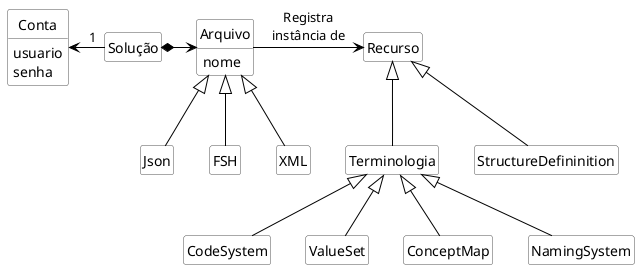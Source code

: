 @startuml dominio

hide circle
hide methods
hide empty members

skinparam class {
    BackgroundColor White
    ArrowColor Black
    BorderColor #505050
}

class Conta {
    usuario
    senha
}

class Solução {
}

class Arquivo {
    nome
}

class Json {
}

class FSH {
}

class XML {
}

class Recurso {
}

class Terminologia {
}

class CodeSystem {
}

class ValueSet {
}

class ConceptMap {
}

class NamingSystem {
}

class StructureDefininition {
}

Terminologia -up-|> Recurso
StructureDefininition -up-|> Recurso
CodeSystem -up-|> Terminologia
ValueSet -up-|> Terminologia
ConceptMap -up-|> Terminologia
NamingSystem -up-|> Terminologia

Arquivo -right-> Recurso : "Registra\ninstância de"
Solução *-right-> Arquivo
Solução "1" -left-> Conta

XML -up-|> Arquivo
Json -up-|> Arquivo
FSH -up-|> Arquivo

@enduml

